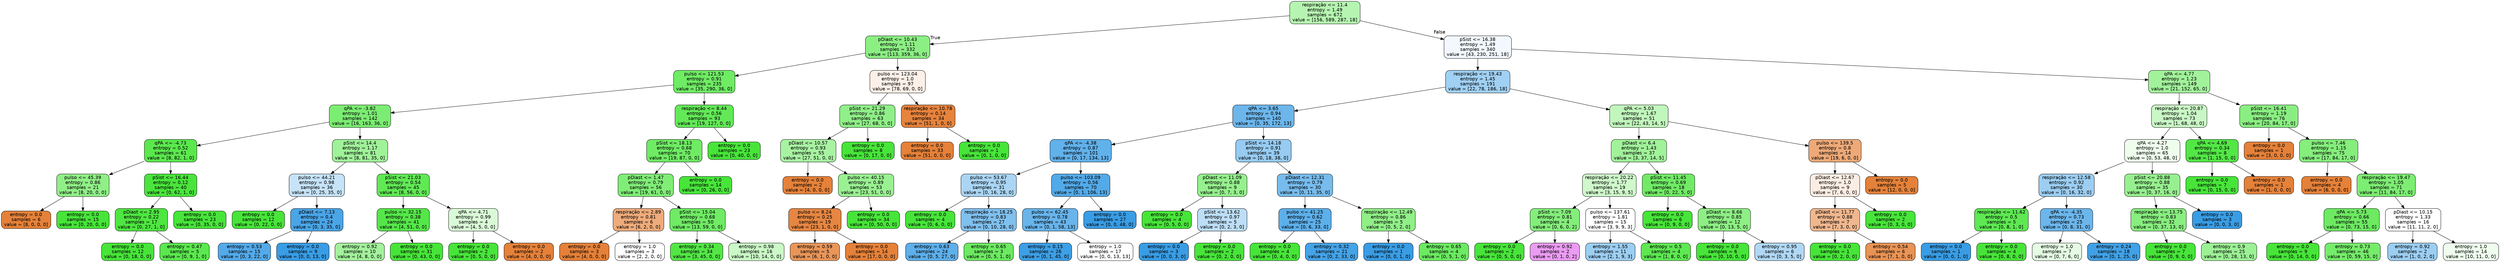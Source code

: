 digraph Tree {
node [shape=box, style="filled, rounded", color="black", fontname="helvetica"] ;
edge [fontname="helvetica"] ;
0 [label="respiração <= 11.4\nentropy = 1.49\nsamples = 672\nvalue = [156, 589, 287, 18]", fillcolor="#b6f5b1"] ;
1 [label="pDiast <= 10.43\nentropy = 1.11\nsamples = 332\nvalue = [113, 359, 36, 0]", fillcolor="#8cef84"] ;
0 -> 1 [labeldistance=2.5, labelangle=45, headlabel="True"] ;
2 [label="pulso <= 121.53\nentropy = 0.91\nsamples = 235\nvalue = [35, 290, 36, 0]", fillcolor="#6feb64"] ;
1 -> 2 ;
3 [label="qPA <= -3.82\nentropy = 1.01\nsamples = 142\nvalue = [16, 163, 36, 0]", fillcolor="#7ced73"] ;
2 -> 3 ;
4 [label="qPA <= -4.73\nentropy = 0.52\nsamples = 61\nvalue = [8, 82, 1, 0]", fillcolor="#5be84e"] ;
3 -> 4 ;
5 [label="pulso <= 45.39\nentropy = 0.86\nsamples = 21\nvalue = [8, 20, 0, 0]", fillcolor="#91ef88"] ;
4 -> 5 ;
6 [label="entropy = 0.0\nsamples = 6\nvalue = [8, 0, 0, 0]", fillcolor="#e58139"] ;
5 -> 6 ;
7 [label="entropy = 0.0\nsamples = 15\nvalue = [0, 20, 0, 0]", fillcolor="#47e539"] ;
5 -> 7 ;
8 [label="pSist <= 16.44\nentropy = 0.12\nsamples = 40\nvalue = [0, 62, 1, 0]", fillcolor="#4ae53c"] ;
4 -> 8 ;
9 [label="pDiast <= 2.95\nentropy = 0.22\nsamples = 17\nvalue = [0, 27, 1, 0]", fillcolor="#4ee640"] ;
8 -> 9 ;
10 [label="entropy = 0.0\nsamples = 12\nvalue = [0, 18, 0, 0]", fillcolor="#47e539"] ;
9 -> 10 ;
11 [label="entropy = 0.47\nsamples = 5\nvalue = [0, 9, 1, 0]", fillcolor="#5be84f"] ;
9 -> 11 ;
12 [label="entropy = 0.0\nsamples = 23\nvalue = [0, 35, 0, 0]", fillcolor="#47e539"] ;
8 -> 12 ;
13 [label="pSist <= 14.4\nentropy = 1.17\nsamples = 81\nvalue = [8, 81, 35, 0]", fillcolor="#a0f299"] ;
3 -> 13 ;
14 [label="pulso <= 44.21\nentropy = 0.98\nsamples = 36\nvalue = [0, 25, 35, 0]", fillcolor="#c6e3f8"] ;
13 -> 14 ;
15 [label="entropy = 0.0\nsamples = 12\nvalue = [0, 22, 0, 0]", fillcolor="#47e539"] ;
14 -> 15 ;
16 [label="pDiast <= 7.13\nentropy = 0.4\nsamples = 24\nvalue = [0, 3, 35, 0]", fillcolor="#4aa5e7"] ;
14 -> 16 ;
17 [label="entropy = 0.53\nsamples = 15\nvalue = [0, 3, 22, 0]", fillcolor="#54aae9"] ;
16 -> 17 ;
18 [label="entropy = 0.0\nsamples = 9\nvalue = [0, 0, 13, 0]", fillcolor="#399de5"] ;
16 -> 18 ;
19 [label="pSist <= 21.03\nentropy = 0.54\nsamples = 45\nvalue = [8, 56, 0, 0]", fillcolor="#61e955"] ;
13 -> 19 ;
20 [label="pulso <= 32.15\nentropy = 0.38\nsamples = 41\nvalue = [4, 51, 0, 0]", fillcolor="#55e749"] ;
19 -> 20 ;
21 [label="entropy = 0.92\nsamples = 10\nvalue = [4, 8, 0, 0]", fillcolor="#a3f29c"] ;
20 -> 21 ;
22 [label="entropy = 0.0\nsamples = 31\nvalue = [0, 43, 0, 0]", fillcolor="#47e539"] ;
20 -> 22 ;
23 [label="qPA <= 4.71\nentropy = 0.99\nsamples = 4\nvalue = [4, 5, 0, 0]", fillcolor="#dafad7"] ;
19 -> 23 ;
24 [label="entropy = 0.0\nsamples = 2\nvalue = [0, 5, 0, 0]", fillcolor="#47e539"] ;
23 -> 24 ;
25 [label="entropy = 0.0\nsamples = 2\nvalue = [4, 0, 0, 0]", fillcolor="#e58139"] ;
23 -> 25 ;
26 [label="respiração <= 8.44\nentropy = 0.56\nsamples = 93\nvalue = [19, 127, 0, 0]", fillcolor="#63e957"] ;
2 -> 26 ;
27 [label="pSist <= 18.13\nentropy = 0.68\nsamples = 70\nvalue = [19, 87, 0, 0]", fillcolor="#6feb64"] ;
26 -> 27 ;
28 [label="pDiast <= 1.47\nentropy = 0.79\nsamples = 56\nvalue = [19, 61, 0, 0]", fillcolor="#80ed77"] ;
27 -> 28 ;
29 [label="respiração <= 2.89\nentropy = 0.81\nsamples = 6\nvalue = [6, 2, 0, 0]", fillcolor="#eeab7b"] ;
28 -> 29 ;
30 [label="entropy = 0.0\nsamples = 3\nvalue = [4, 0, 0, 0]", fillcolor="#e58139"] ;
29 -> 30 ;
31 [label="entropy = 1.0\nsamples = 3\nvalue = [2, 2, 0, 0]", fillcolor="#ffffff"] ;
29 -> 31 ;
32 [label="pSist <= 15.04\nentropy = 0.68\nsamples = 50\nvalue = [13, 59, 0, 0]", fillcolor="#70eb65"] ;
28 -> 32 ;
33 [label="entropy = 0.34\nsamples = 34\nvalue = [3, 45, 0, 0]", fillcolor="#53e746"] ;
32 -> 33 ;
34 [label="entropy = 0.98\nsamples = 16\nvalue = [10, 14, 0, 0]", fillcolor="#caf8c6"] ;
32 -> 34 ;
35 [label="entropy = 0.0\nsamples = 14\nvalue = [0, 26, 0, 0]", fillcolor="#47e539"] ;
27 -> 35 ;
36 [label="entropy = 0.0\nsamples = 23\nvalue = [0, 40, 0, 0]", fillcolor="#47e539"] ;
26 -> 36 ;
37 [label="pulso <= 123.04\nentropy = 1.0\nsamples = 97\nvalue = [78, 69, 0, 0]", fillcolor="#fcf0e8"] ;
1 -> 37 ;
38 [label="pSist <= 21.29\nentropy = 0.86\nsamples = 63\nvalue = [27, 68, 0, 0]", fillcolor="#90ef88"] ;
37 -> 38 ;
39 [label="pDiast <= 10.57\nentropy = 0.93\nsamples = 55\nvalue = [27, 51, 0, 0]", fillcolor="#a8f3a2"] ;
38 -> 39 ;
40 [label="entropy = 0.0\nsamples = 2\nvalue = [4, 0, 0, 0]", fillcolor="#e58139"] ;
39 -> 40 ;
41 [label="pulso <= 40.15\nentropy = 0.89\nsamples = 53\nvalue = [23, 51, 0, 0]", fillcolor="#9af192"] ;
39 -> 41 ;
42 [label="pulso <= 8.24\nentropy = 0.25\nsamples = 19\nvalue = [23, 1, 0, 0]", fillcolor="#e68642"] ;
41 -> 42 ;
43 [label="entropy = 0.59\nsamples = 5\nvalue = [6, 1, 0, 0]", fillcolor="#e9965a"] ;
42 -> 43 ;
44 [label="entropy = 0.0\nsamples = 14\nvalue = [17, 0, 0, 0]", fillcolor="#e58139"] ;
42 -> 44 ;
45 [label="entropy = 0.0\nsamples = 34\nvalue = [0, 50, 0, 0]", fillcolor="#47e539"] ;
41 -> 45 ;
46 [label="entropy = 0.0\nsamples = 8\nvalue = [0, 17, 0, 0]", fillcolor="#47e539"] ;
38 -> 46 ;
47 [label="respiração <= 10.78\nentropy = 0.14\nsamples = 34\nvalue = [51, 1, 0, 0]", fillcolor="#e6833d"] ;
37 -> 47 ;
48 [label="entropy = 0.0\nsamples = 33\nvalue = [51, 0, 0, 0]", fillcolor="#e58139"] ;
47 -> 48 ;
49 [label="entropy = 0.0\nsamples = 1\nvalue = [0, 1, 0, 0]", fillcolor="#47e539"] ;
47 -> 49 ;
50 [label="pSist <= 16.38\nentropy = 1.49\nsamples = 340\nvalue = [43, 230, 251, 18]", fillcolor="#f2f8fd"] ;
0 -> 50 [labeldistance=2.5, labelangle=-45, headlabel="False"] ;
51 [label="respiração <= 19.43\nentropy = 1.45\nsamples = 191\nvalue = [22, 78, 186, 18]", fillcolor="#a0d0f3"] ;
50 -> 51 ;
52 [label="qPA <= 3.65\nentropy = 0.94\nsamples = 140\nvalue = [0, 35, 172, 13]", fillcolor="#6cb6ec"] ;
51 -> 52 ;
53 [label="qPA <= -4.38\nentropy = 0.87\nsamples = 101\nvalue = [0, 17, 134, 13]", fillcolor="#61b1ea"] ;
52 -> 53 ;
54 [label="pulso <= 53.67\nentropy = 0.95\nsamples = 31\nvalue = [0, 16, 28, 0]", fillcolor="#aad5f4"] ;
53 -> 54 ;
55 [label="entropy = 0.0\nsamples = 4\nvalue = [0, 6, 0, 0]", fillcolor="#47e539"] ;
54 -> 55 ;
56 [label="respiração <= 18.25\nentropy = 0.83\nsamples = 27\nvalue = [0, 10, 28, 0]", fillcolor="#80c0ee"] ;
54 -> 56 ;
57 [label="entropy = 0.63\nsamples = 24\nvalue = [0, 5, 27, 0]", fillcolor="#5eafea"] ;
56 -> 57 ;
58 [label="entropy = 0.65\nsamples = 3\nvalue = [0, 5, 1, 0]", fillcolor="#6cea61"] ;
56 -> 58 ;
59 [label="pulso <= 103.09\nentropy = 0.56\nsamples = 70\nvalue = [0, 1, 106, 13]", fillcolor="#53aae8"] ;
53 -> 59 ;
60 [label="pulso <= 62.45\nentropy = 0.78\nsamples = 43\nvalue = [0, 1, 58, 13]", fillcolor="#68b4eb"] ;
59 -> 60 ;
61 [label="entropy = 0.15\nsamples = 26\nvalue = [0, 1, 45, 0]", fillcolor="#3d9fe6"] ;
60 -> 61 ;
62 [label="entropy = 1.0\nsamples = 17\nvalue = [0, 0, 13, 13]", fillcolor="#ffffff"] ;
60 -> 62 ;
63 [label="entropy = 0.0\nsamples = 27\nvalue = [0, 0, 48, 0]", fillcolor="#399de5"] ;
59 -> 63 ;
64 [label="pSist <= 14.18\nentropy = 0.91\nsamples = 39\nvalue = [0, 18, 38, 0]", fillcolor="#97cbf1"] ;
52 -> 64 ;
65 [label="pDiast <= 11.09\nentropy = 0.88\nsamples = 9\nvalue = [0, 7, 3, 0]", fillcolor="#96f08e"] ;
64 -> 65 ;
66 [label="entropy = 0.0\nsamples = 4\nvalue = [0, 5, 0, 0]", fillcolor="#47e539"] ;
65 -> 66 ;
67 [label="pSist <= 13.62\nentropy = 0.97\nsamples = 5\nvalue = [0, 2, 3, 0]", fillcolor="#bddef6"] ;
65 -> 67 ;
68 [label="entropy = 0.0\nsamples = 3\nvalue = [0, 0, 3, 0]", fillcolor="#399de5"] ;
67 -> 68 ;
69 [label="entropy = 0.0\nsamples = 2\nvalue = [0, 2, 0, 0]", fillcolor="#47e539"] ;
67 -> 69 ;
70 [label="pDiast <= 12.31\nentropy = 0.79\nsamples = 30\nvalue = [0, 11, 35, 0]", fillcolor="#77bced"] ;
64 -> 70 ;
71 [label="pulso <= 41.25\nentropy = 0.62\nsamples = 25\nvalue = [0, 6, 33, 0]", fillcolor="#5dafea"] ;
70 -> 71 ;
72 [label="entropy = 0.0\nsamples = 4\nvalue = [0, 4, 0, 0]", fillcolor="#47e539"] ;
71 -> 72 ;
73 [label="entropy = 0.32\nsamples = 21\nvalue = [0, 2, 33, 0]", fillcolor="#45a3e7"] ;
71 -> 73 ;
74 [label="respiração <= 12.49\nentropy = 0.86\nsamples = 5\nvalue = [0, 5, 2, 0]", fillcolor="#91ef88"] ;
70 -> 74 ;
75 [label="entropy = 0.0\nsamples = 1\nvalue = [0, 0, 1, 0]", fillcolor="#399de5"] ;
74 -> 75 ;
76 [label="entropy = 0.65\nsamples = 4\nvalue = [0, 5, 1, 0]", fillcolor="#6cea61"] ;
74 -> 76 ;
77 [label="qPA <= 5.03\nentropy = 1.67\nsamples = 51\nvalue = [22, 43, 14, 5]", fillcolor="#c1f6bc"] ;
51 -> 77 ;
78 [label="pDiast <= 6.4\nentropy = 1.43\nsamples = 37\nvalue = [3, 37, 14, 5]", fillcolor="#a1f29a"] ;
77 -> 78 ;
79 [label="respiração <= 20.22\nentropy = 1.77\nsamples = 19\nvalue = [3, 15, 9, 5]", fillcolor="#cff8cb"] ;
78 -> 79 ;
80 [label="pSist <= 7.09\nentropy = 0.81\nsamples = 4\nvalue = [0, 6, 0, 2]", fillcolor="#84ee7b"] ;
79 -> 80 ;
81 [label="entropy = 0.0\nsamples = 2\nvalue = [0, 5, 0, 0]", fillcolor="#47e539"] ;
80 -> 81 ;
82 [label="entropy = 0.92\nsamples = 2\nvalue = [0, 1, 0, 2]", fillcolor="#eb9cf2"] ;
80 -> 82 ;
83 [label="pulso <= 137.61\nentropy = 1.81\nsamples = 15\nvalue = [3, 9, 9, 3]", fillcolor="#ffffff"] ;
79 -> 83 ;
84 [label="entropy = 1.55\nsamples = 11\nvalue = [2, 1, 9, 3]", fillcolor="#9ccef2"] ;
83 -> 84 ;
85 [label="entropy = 0.5\nsamples = 4\nvalue = [1, 8, 0, 0]", fillcolor="#5ee852"] ;
83 -> 85 ;
86 [label="pSist <= 11.45\nentropy = 0.69\nsamples = 18\nvalue = [0, 22, 5, 0]", fillcolor="#71eb66"] ;
78 -> 86 ;
87 [label="entropy = 0.0\nsamples = 6\nvalue = [0, 9, 0, 0]", fillcolor="#47e539"] ;
86 -> 87 ;
88 [label="pDiast <= 8.66\nentropy = 0.85\nsamples = 12\nvalue = [0, 13, 5, 0]", fillcolor="#8eef85"] ;
86 -> 88 ;
89 [label="entropy = 0.0\nsamples = 6\nvalue = [0, 10, 0, 0]", fillcolor="#47e539"] ;
88 -> 89 ;
90 [label="entropy = 0.95\nsamples = 6\nvalue = [0, 3, 5, 0]", fillcolor="#b0d8f5"] ;
88 -> 90 ;
91 [label="pulso <= 139.5\nentropy = 0.8\nsamples = 14\nvalue = [19, 6, 0, 0]", fillcolor="#eda978"] ;
77 -> 91 ;
92 [label="pDiast <= 12.67\nentropy = 1.0\nsamples = 9\nvalue = [7, 6, 0, 0]", fillcolor="#fbede3"] ;
91 -> 92 ;
93 [label="pDiast <= 11.77\nentropy = 0.88\nsamples = 7\nvalue = [7, 3, 0, 0]", fillcolor="#f0b78e"] ;
92 -> 93 ;
94 [label="entropy = 0.0\nsamples = 1\nvalue = [0, 2, 0, 0]", fillcolor="#47e539"] ;
93 -> 94 ;
95 [label="entropy = 0.54\nsamples = 6\nvalue = [7, 1, 0, 0]", fillcolor="#e99355"] ;
93 -> 95 ;
96 [label="entropy = 0.0\nsamples = 2\nvalue = [0, 3, 0, 0]", fillcolor="#47e539"] ;
92 -> 96 ;
97 [label="entropy = 0.0\nsamples = 5\nvalue = [12, 0, 0, 0]", fillcolor="#e58139"] ;
91 -> 97 ;
98 [label="qPA <= 4.77\nentropy = 1.23\nsamples = 149\nvalue = [21, 152, 65, 0]", fillcolor="#a2f29b"] ;
50 -> 98 ;
99 [label="respiração <= 20.87\nentropy = 1.04\nsamples = 73\nvalue = [1, 68, 48, 0]", fillcolor="#caf7c6"] ;
98 -> 99 ;
100 [label="qPA <= 4.27\nentropy = 1.0\nsamples = 65\nvalue = [0, 53, 48, 0]", fillcolor="#eefdec"] ;
99 -> 100 ;
101 [label="respiração <= 12.58\nentropy = 0.92\nsamples = 30\nvalue = [0, 16, 32, 0]", fillcolor="#9ccef2"] ;
100 -> 101 ;
102 [label="respiração <= 11.62\nentropy = 0.5\nsamples = 5\nvalue = [0, 8, 1, 0]", fillcolor="#5ee852"] ;
101 -> 102 ;
103 [label="entropy = 0.0\nsamples = 1\nvalue = [0, 0, 1, 0]", fillcolor="#399de5"] ;
102 -> 103 ;
104 [label="entropy = 0.0\nsamples = 4\nvalue = [0, 8, 0, 0]", fillcolor="#47e539"] ;
102 -> 104 ;
105 [label="qPA <= -4.35\nentropy = 0.73\nsamples = 25\nvalue = [0, 8, 31, 0]", fillcolor="#6cb6ec"] ;
101 -> 105 ;
106 [label="entropy = 1.0\nsamples = 7\nvalue = [0, 7, 6, 0]", fillcolor="#e5fbe3"] ;
105 -> 106 ;
107 [label="entropy = 0.24\nsamples = 18\nvalue = [0, 1, 25, 0]", fillcolor="#41a1e6"] ;
105 -> 107 ;
108 [label="pSist <= 20.88\nentropy = 0.88\nsamples = 35\nvalue = [0, 37, 16, 0]", fillcolor="#97f08f"] ;
100 -> 108 ;
109 [label="respiração <= 13.75\nentropy = 0.83\nsamples = 32\nvalue = [0, 37, 13, 0]", fillcolor="#88ee7f"] ;
108 -> 109 ;
110 [label="entropy = 0.0\nsamples = 7\nvalue = [0, 9, 0, 0]", fillcolor="#47e539"] ;
109 -> 110 ;
111 [label="entropy = 0.9\nsamples = 25\nvalue = [0, 28, 13, 0]", fillcolor="#9cf195"] ;
109 -> 111 ;
112 [label="entropy = 0.0\nsamples = 3\nvalue = [0, 0, 3, 0]", fillcolor="#399de5"] ;
108 -> 112 ;
113 [label="qPA <= 4.69\nentropy = 0.34\nsamples = 8\nvalue = [1, 15, 0, 0]", fillcolor="#53e746"] ;
99 -> 113 ;
114 [label="entropy = 0.0\nsamples = 7\nvalue = [0, 15, 0, 0]", fillcolor="#47e539"] ;
113 -> 114 ;
115 [label="entropy = 0.0\nsamples = 1\nvalue = [1, 0, 0, 0]", fillcolor="#e58139"] ;
113 -> 115 ;
116 [label="pSist <= 16.41\nentropy = 1.19\nsamples = 76\nvalue = [20, 84, 17, 0]", fillcolor="#8aef82"] ;
98 -> 116 ;
117 [label="entropy = 0.0\nsamples = 1\nvalue = [3, 0, 0, 0]", fillcolor="#e58139"] ;
116 -> 117 ;
118 [label="pulso <= 7.46\nentropy = 1.15\nsamples = 75\nvalue = [17, 84, 17, 0]", fillcolor="#85ee7c"] ;
116 -> 118 ;
119 [label="entropy = 0.0\nsamples = 4\nvalue = [6, 0, 0, 0]", fillcolor="#e58139"] ;
118 -> 119 ;
120 [label="respiração <= 19.47\nentropy = 1.05\nsamples = 71\nvalue = [11, 84, 17, 0]", fillcolor="#7ded73"] ;
118 -> 120 ;
121 [label="qPA <= 5.73\nentropy = 0.66\nsamples = 55\nvalue = [0, 73, 15, 0]", fillcolor="#6dea62"] ;
120 -> 121 ;
122 [label="entropy = 0.0\nsamples = 9\nvalue = [0, 14, 0, 0]", fillcolor="#47e539"] ;
121 -> 122 ;
123 [label="entropy = 0.73\nsamples = 46\nvalue = [0, 59, 15, 0]", fillcolor="#76ec6b"] ;
121 -> 123 ;
124 [label="pDiast <= 10.15\nentropy = 1.33\nsamples = 16\nvalue = [11, 11, 2, 0]", fillcolor="#ffffff"] ;
120 -> 124 ;
125 [label="entropy = 0.92\nsamples = 2\nvalue = [1, 0, 2, 0]", fillcolor="#9ccef2"] ;
124 -> 125 ;
126 [label="entropy = 1.0\nsamples = 14\nvalue = [10, 11, 0, 0]", fillcolor="#eefded"] ;
124 -> 126 ;
}